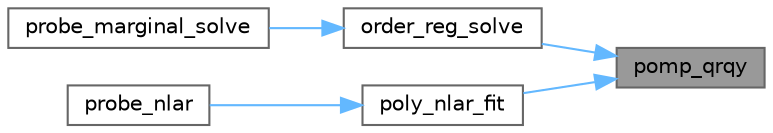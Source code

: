digraph "pomp_qrqy"
{
 // LATEX_PDF_SIZE
  bgcolor="transparent";
  edge [fontname=Helvetica,fontsize=10,labelfontname=Helvetica,labelfontsize=10];
  node [fontname=Helvetica,fontsize=10,shape=box,height=0.2,width=0.4];
  rankdir="RL";
  Node1 [id="Node000001",label="pomp_qrqy",height=0.2,width=0.4,color="gray40", fillcolor="grey60", style="filled", fontcolor="black",tooltip=" "];
  Node1 -> Node2 [id="edge1_Node000001_Node000002",dir="back",color="steelblue1",style="solid",tooltip=" "];
  Node2 [id="Node000002",label="order_reg_solve",height=0.2,width=0.4,color="grey40", fillcolor="white", style="filled",URL="$probe__marginal_8c.html#ab7ed44d923122eec45887a267060c3e1",tooltip=" "];
  Node2 -> Node3 [id="edge2_Node000002_Node000003",dir="back",color="steelblue1",style="solid",tooltip=" "];
  Node3 [id="Node000003",label="probe_marginal_solve",height=0.2,width=0.4,color="grey40", fillcolor="white", style="filled",URL="$probe__marginal_8c.html#a3a1a19b1194b1b0380d189ff12188a4b",tooltip=" "];
  Node1 -> Node4 [id="edge3_Node000001_Node000004",dir="back",color="steelblue1",style="solid",tooltip=" "];
  Node4 [id="Node000004",label="poly_nlar_fit",height=0.2,width=0.4,color="grey40", fillcolor="white", style="filled",URL="$probe__nlar_8c.html#afd315040fac0de8def98fd667a0e440c",tooltip=" "];
  Node4 -> Node5 [id="edge4_Node000004_Node000005",dir="back",color="steelblue1",style="solid",tooltip=" "];
  Node5 [id="Node000005",label="probe_nlar",height=0.2,width=0.4,color="grey40", fillcolor="white", style="filled",URL="$probe__nlar_8c.html#a9f90ddaaa65be036697557e76d8e0d0c",tooltip=" "];
}
